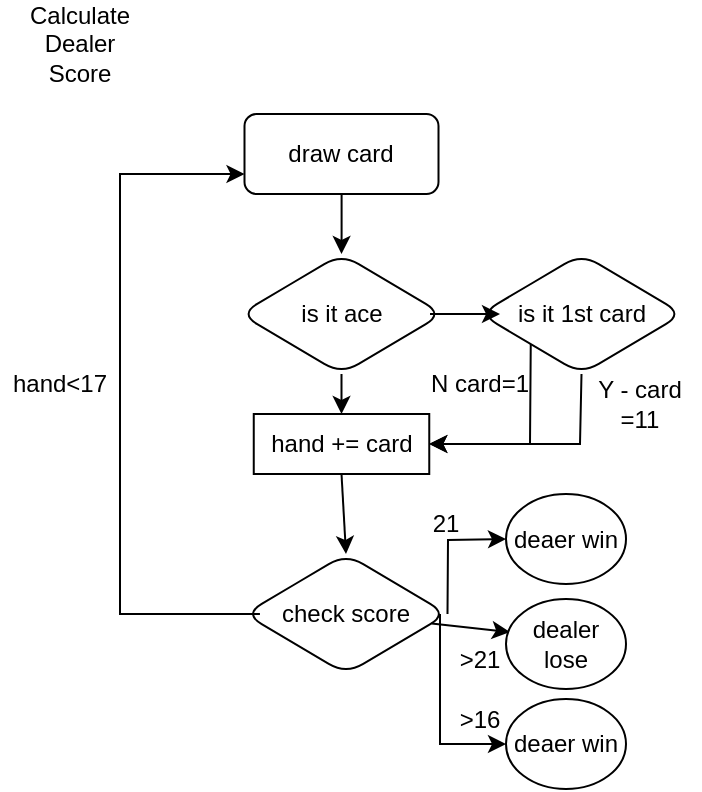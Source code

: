 <mxfile version="22.0.8" type="device">
  <diagram name="Page-1" id="c7558073-3199-34d8-9f00-42111426c3f3">
    <mxGraphModel dx="954" dy="610" grid="1" gridSize="10" guides="1" tooltips="1" connect="1" arrows="1" fold="1" page="1" pageScale="1" pageWidth="826" pageHeight="1169" background="none" math="0" shadow="0">
      <root>
        <mxCell id="0" />
        <mxCell id="1" parent="0" />
        <mxCell id="iilJDLwoaOfIS8HcgSTI-96" value="draw card" style="rounded=1;whiteSpace=wrap;html=1;" vertex="1" parent="1">
          <mxGeometry x="282.25" y="500" width="97" height="40" as="geometry" />
        </mxCell>
        <mxCell id="iilJDLwoaOfIS8HcgSTI-101" value="is it ace" style="rhombus;whiteSpace=wrap;html=1;rounded=1;" vertex="1" parent="1">
          <mxGeometry x="280" y="570" width="101.5" height="60" as="geometry" />
        </mxCell>
        <mxCell id="iilJDLwoaOfIS8HcgSTI-102" value="" style="edgeStyle=orthogonalEdgeStyle;rounded=0;orthogonalLoop=1;jettySize=auto;html=1;" edge="1" parent="1" source="iilJDLwoaOfIS8HcgSTI-96" target="iilJDLwoaOfIS8HcgSTI-101">
          <mxGeometry relative="1" as="geometry" />
        </mxCell>
        <mxCell id="iilJDLwoaOfIS8HcgSTI-122" value="deaer win" style="ellipse;whiteSpace=wrap;html=1;rounded=1;" vertex="1" parent="1">
          <mxGeometry x="413" y="690" width="60" height="45" as="geometry" />
        </mxCell>
        <mxCell id="iilJDLwoaOfIS8HcgSTI-125" value="Calculate Dealer Score" style="text;html=1;strokeColor=none;fillColor=none;align=center;verticalAlign=middle;whiteSpace=wrap;rounded=0;" vertex="1" parent="1">
          <mxGeometry x="170" y="450" width="60" height="30" as="geometry" />
        </mxCell>
        <mxCell id="iilJDLwoaOfIS8HcgSTI-127" value="is it 1st card" style="rhombus;whiteSpace=wrap;html=1;rounded=1;" vertex="1" parent="1">
          <mxGeometry x="400" y="570" width="101.5" height="60" as="geometry" />
        </mxCell>
        <mxCell id="iilJDLwoaOfIS8HcgSTI-128" value="" style="endArrow=classic;html=1;rounded=0;exitX=0.936;exitY=0.5;exitDx=0;exitDy=0;exitPerimeter=0;" edge="1" parent="1" source="iilJDLwoaOfIS8HcgSTI-101">
          <mxGeometry width="50" height="50" relative="1" as="geometry">
            <mxPoint x="390" y="650" as="sourcePoint" />
            <mxPoint x="410" y="600" as="targetPoint" />
          </mxGeometry>
        </mxCell>
        <mxCell id="iilJDLwoaOfIS8HcgSTI-129" value="hand += card" style="rounded=0;whiteSpace=wrap;html=1;" vertex="1" parent="1">
          <mxGeometry x="286.88" y="650" width="87.75" height="30" as="geometry" />
        </mxCell>
        <mxCell id="iilJDLwoaOfIS8HcgSTI-130" value="" style="endArrow=classic;html=1;rounded=0;entryX=0.5;entryY=0;entryDx=0;entryDy=0;exitX=0.5;exitY=1;exitDx=0;exitDy=0;" edge="1" parent="1" source="iilJDLwoaOfIS8HcgSTI-101" target="iilJDLwoaOfIS8HcgSTI-129">
          <mxGeometry width="50" height="50" relative="1" as="geometry">
            <mxPoint x="390" y="650" as="sourcePoint" />
            <mxPoint x="440" y="600" as="targetPoint" />
          </mxGeometry>
        </mxCell>
        <mxCell id="iilJDLwoaOfIS8HcgSTI-131" value="" style="endArrow=classic;html=1;rounded=0;entryX=1;entryY=0.5;entryDx=0;entryDy=0;exitX=0.5;exitY=1;exitDx=0;exitDy=0;" edge="1" parent="1" source="iilJDLwoaOfIS8HcgSTI-127" target="iilJDLwoaOfIS8HcgSTI-129">
          <mxGeometry width="50" height="50" relative="1" as="geometry">
            <mxPoint x="390" y="650" as="sourcePoint" />
            <mxPoint x="440" y="600" as="targetPoint" />
            <Array as="points">
              <mxPoint x="450" y="665" />
            </Array>
          </mxGeometry>
        </mxCell>
        <mxCell id="iilJDLwoaOfIS8HcgSTI-132" value="Y - card =11" style="text;html=1;strokeColor=none;fillColor=none;align=center;verticalAlign=middle;whiteSpace=wrap;rounded=0;" vertex="1" parent="1">
          <mxGeometry x="450" y="630" width="60" height="30" as="geometry" />
        </mxCell>
        <mxCell id="iilJDLwoaOfIS8HcgSTI-133" value="" style="endArrow=classic;html=1;rounded=0;exitX=0;exitY=1;exitDx=0;exitDy=0;entryX=1;entryY=0.5;entryDx=0;entryDy=0;" edge="1" parent="1" source="iilJDLwoaOfIS8HcgSTI-127" target="iilJDLwoaOfIS8HcgSTI-129">
          <mxGeometry width="50" height="50" relative="1" as="geometry">
            <mxPoint x="390" y="650" as="sourcePoint" />
            <mxPoint x="440" y="600" as="targetPoint" />
            <Array as="points">
              <mxPoint x="425" y="665" />
            </Array>
          </mxGeometry>
        </mxCell>
        <mxCell id="iilJDLwoaOfIS8HcgSTI-134" value="N card=1" style="text;html=1;strokeColor=none;fillColor=none;align=center;verticalAlign=middle;whiteSpace=wrap;rounded=0;" vertex="1" parent="1">
          <mxGeometry x="370" y="620" width="60" height="30" as="geometry" />
        </mxCell>
        <mxCell id="iilJDLwoaOfIS8HcgSTI-136" value="check score" style="rhombus;whiteSpace=wrap;html=1;rounded=1;" vertex="1" parent="1">
          <mxGeometry x="282.25" y="720" width="101.5" height="60" as="geometry" />
        </mxCell>
        <mxCell id="iilJDLwoaOfIS8HcgSTI-137" value="" style="endArrow=classic;html=1;rounded=0;entryX=0.033;entryY=0.367;entryDx=0;entryDy=0;entryPerimeter=0;" edge="1" parent="1" source="iilJDLwoaOfIS8HcgSTI-136" target="iilJDLwoaOfIS8HcgSTI-138">
          <mxGeometry width="50" height="50" relative="1" as="geometry">
            <mxPoint x="390" y="650" as="sourcePoint" />
            <mxPoint x="440" y="600" as="targetPoint" />
          </mxGeometry>
        </mxCell>
        <mxCell id="iilJDLwoaOfIS8HcgSTI-138" value="dealer lose" style="ellipse;whiteSpace=wrap;html=1;rounded=1;" vertex="1" parent="1">
          <mxGeometry x="413" y="742.5" width="60" height="45" as="geometry" />
        </mxCell>
        <mxCell id="iilJDLwoaOfIS8HcgSTI-139" value="deaer win" style="ellipse;whiteSpace=wrap;html=1;rounded=1;" vertex="1" parent="1">
          <mxGeometry x="413" y="792.5" width="60" height="45" as="geometry" />
        </mxCell>
        <mxCell id="iilJDLwoaOfIS8HcgSTI-140" value="" style="endArrow=classic;html=1;rounded=0;exitX=0.5;exitY=1;exitDx=0;exitDy=0;entryX=0.5;entryY=0;entryDx=0;entryDy=0;" edge="1" parent="1" source="iilJDLwoaOfIS8HcgSTI-129" target="iilJDLwoaOfIS8HcgSTI-136">
          <mxGeometry width="50" height="50" relative="1" as="geometry">
            <mxPoint x="390" y="650" as="sourcePoint" />
            <mxPoint x="340" y="710" as="targetPoint" />
          </mxGeometry>
        </mxCell>
        <mxCell id="iilJDLwoaOfIS8HcgSTI-141" value="" style="endArrow=classic;html=1;rounded=0;exitX=0.076;exitY=0.5;exitDx=0;exitDy=0;exitPerimeter=0;entryX=0;entryY=0.75;entryDx=0;entryDy=0;" edge="1" parent="1" source="iilJDLwoaOfIS8HcgSTI-136" target="iilJDLwoaOfIS8HcgSTI-96">
          <mxGeometry width="50" height="50" relative="1" as="geometry">
            <mxPoint x="390" y="650" as="sourcePoint" />
            <mxPoint x="440" y="600" as="targetPoint" />
            <Array as="points">
              <mxPoint x="220" y="750" />
              <mxPoint x="220" y="530" />
            </Array>
          </mxGeometry>
        </mxCell>
        <mxCell id="iilJDLwoaOfIS8HcgSTI-142" value="" style="endArrow=classic;html=1;rounded=0;exitX=1;exitY=0.5;exitDx=0;exitDy=0;entryX=0;entryY=0.5;entryDx=0;entryDy=0;" edge="1" parent="1" source="iilJDLwoaOfIS8HcgSTI-136" target="iilJDLwoaOfIS8HcgSTI-122">
          <mxGeometry width="50" height="50" relative="1" as="geometry">
            <mxPoint x="390" y="650" as="sourcePoint" />
            <mxPoint x="440" y="600" as="targetPoint" />
            <Array as="points">
              <mxPoint x="384" y="713" />
            </Array>
          </mxGeometry>
        </mxCell>
        <mxCell id="iilJDLwoaOfIS8HcgSTI-143" value="" style="endArrow=classic;html=1;rounded=0;entryX=0;entryY=0.5;entryDx=0;entryDy=0;" edge="1" parent="1" target="iilJDLwoaOfIS8HcgSTI-139">
          <mxGeometry width="50" height="50" relative="1" as="geometry">
            <mxPoint x="380" y="750" as="sourcePoint" />
            <mxPoint x="440" y="600" as="targetPoint" />
            <Array as="points">
              <mxPoint x="380" y="815" />
            </Array>
          </mxGeometry>
        </mxCell>
        <mxCell id="iilJDLwoaOfIS8HcgSTI-144" value="hand&amp;lt;17" style="text;html=1;strokeColor=none;fillColor=none;align=center;verticalAlign=middle;whiteSpace=wrap;rounded=0;" vertex="1" parent="1">
          <mxGeometry x="160" y="620" width="60" height="30" as="geometry" />
        </mxCell>
        <mxCell id="iilJDLwoaOfIS8HcgSTI-145" value="21" style="text;html=1;strokeColor=none;fillColor=none;align=center;verticalAlign=middle;whiteSpace=wrap;rounded=0;" vertex="1" parent="1">
          <mxGeometry x="353" y="690" width="60" height="30" as="geometry" />
        </mxCell>
        <mxCell id="iilJDLwoaOfIS8HcgSTI-146" value="&amp;gt;21" style="text;html=1;strokeColor=none;fillColor=none;align=center;verticalAlign=middle;whiteSpace=wrap;rounded=0;" vertex="1" parent="1">
          <mxGeometry x="370" y="757.5" width="60" height="30" as="geometry" />
        </mxCell>
        <mxCell id="iilJDLwoaOfIS8HcgSTI-147" value="&amp;gt;16" style="text;html=1;strokeColor=none;fillColor=none;align=center;verticalAlign=middle;whiteSpace=wrap;rounded=0;" vertex="1" parent="1">
          <mxGeometry x="370" y="787.5" width="60" height="30" as="geometry" />
        </mxCell>
      </root>
    </mxGraphModel>
  </diagram>
</mxfile>
